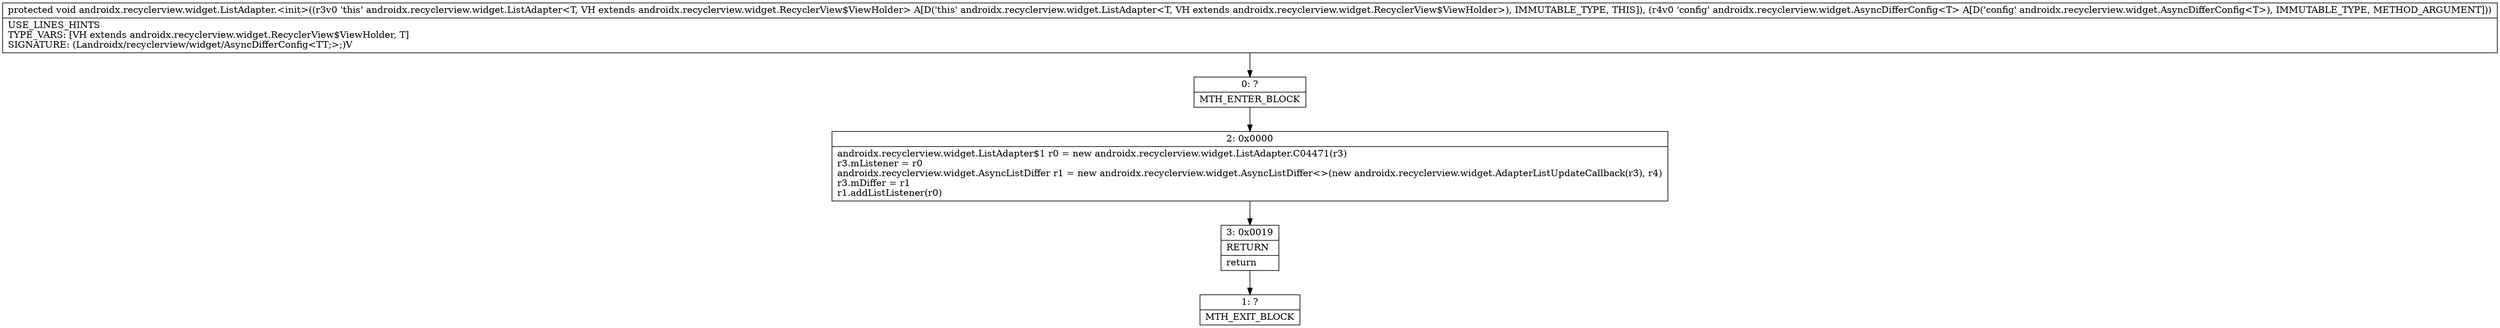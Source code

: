 digraph "CFG forandroidx.recyclerview.widget.ListAdapter.\<init\>(Landroidx\/recyclerview\/widget\/AsyncDifferConfig;)V" {
Node_0 [shape=record,label="{0\:\ ?|MTH_ENTER_BLOCK\l}"];
Node_2 [shape=record,label="{2\:\ 0x0000|androidx.recyclerview.widget.ListAdapter$1 r0 = new androidx.recyclerview.widget.ListAdapter.C04471(r3)\lr3.mListener = r0\landroidx.recyclerview.widget.AsyncListDiffer r1 = new androidx.recyclerview.widget.AsyncListDiffer\<\>(new androidx.recyclerview.widget.AdapterListUpdateCallback(r3), r4)\lr3.mDiffer = r1\lr1.addListListener(r0)\l}"];
Node_3 [shape=record,label="{3\:\ 0x0019|RETURN\l|return\l}"];
Node_1 [shape=record,label="{1\:\ ?|MTH_EXIT_BLOCK\l}"];
MethodNode[shape=record,label="{protected void androidx.recyclerview.widget.ListAdapter.\<init\>((r3v0 'this' androidx.recyclerview.widget.ListAdapter\<T, VH extends androidx.recyclerview.widget.RecyclerView$ViewHolder\> A[D('this' androidx.recyclerview.widget.ListAdapter\<T, VH extends androidx.recyclerview.widget.RecyclerView$ViewHolder\>), IMMUTABLE_TYPE, THIS]), (r4v0 'config' androidx.recyclerview.widget.AsyncDifferConfig\<T\> A[D('config' androidx.recyclerview.widget.AsyncDifferConfig\<T\>), IMMUTABLE_TYPE, METHOD_ARGUMENT]))  | USE_LINES_HINTS\lTYPE_VARS: [VH extends androidx.recyclerview.widget.RecyclerView$ViewHolder, T]\lSIGNATURE: (Landroidx\/recyclerview\/widget\/AsyncDifferConfig\<TT;\>;)V\l}"];
MethodNode -> Node_0;Node_0 -> Node_2;
Node_2 -> Node_3;
Node_3 -> Node_1;
}

